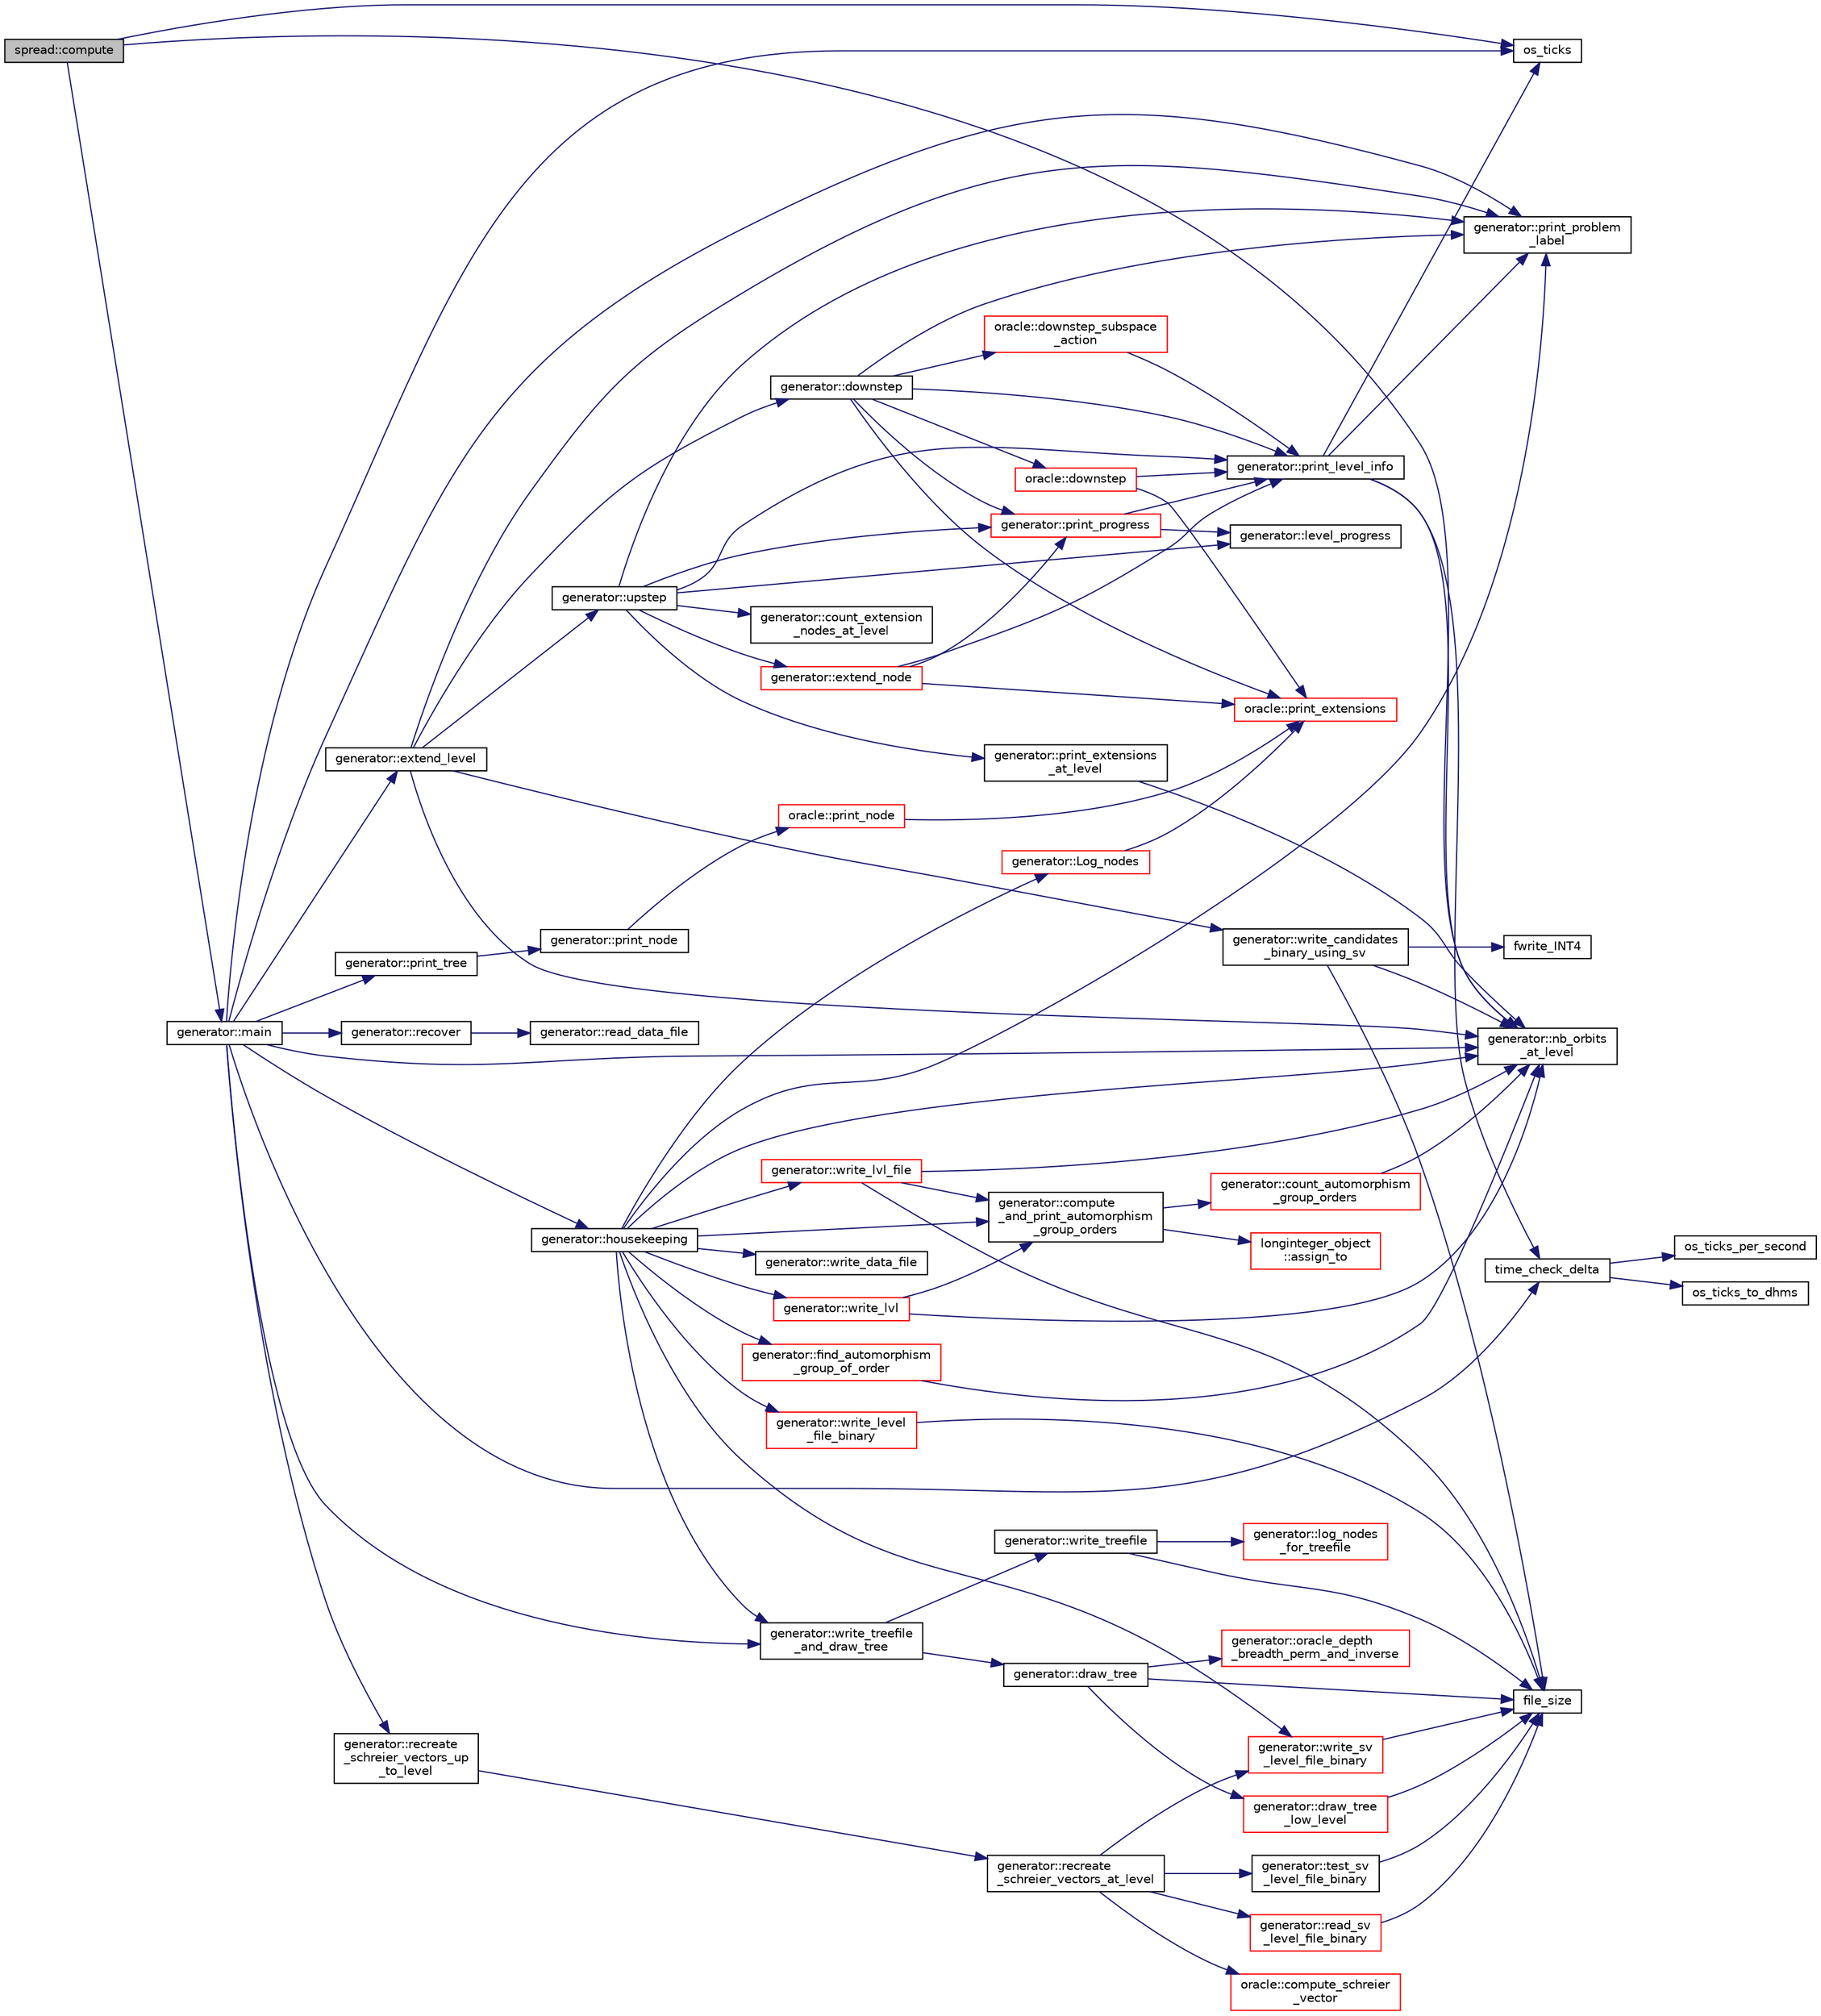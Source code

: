 digraph "spread::compute"
{
  edge [fontname="Helvetica",fontsize="10",labelfontname="Helvetica",labelfontsize="10"];
  node [fontname="Helvetica",fontsize="10",shape=record];
  rankdir="LR";
  Node132 [label="spread::compute",height=0.2,width=0.4,color="black", fillcolor="grey75", style="filled", fontcolor="black"];
  Node132 -> Node133 [color="midnightblue",fontsize="10",style="solid",fontname="Helvetica"];
  Node133 [label="os_ticks",height=0.2,width=0.4,color="black", fillcolor="white", style="filled",URL="$d5/db4/io__and__os_8h.html#a3da6d2b09e35d569adb7101dffcb5224"];
  Node132 -> Node134 [color="midnightblue",fontsize="10",style="solid",fontname="Helvetica"];
  Node134 [label="generator::main",height=0.2,width=0.4,color="black", fillcolor="white", style="filled",URL="$d7/d73/classgenerator.html#a01abff8e9f231bf0d82e2e8e0061f242"];
  Node134 -> Node135 [color="midnightblue",fontsize="10",style="solid",fontname="Helvetica"];
  Node135 [label="generator::print_problem\l_label",height=0.2,width=0.4,color="black", fillcolor="white", style="filled",URL="$d7/d73/classgenerator.html#a06d3c064ba84ebe8db3537e6273f16c3"];
  Node134 -> Node133 [color="midnightblue",fontsize="10",style="solid",fontname="Helvetica"];
  Node134 -> Node136 [color="midnightblue",fontsize="10",style="solid",fontname="Helvetica"];
  Node136 [label="time_check_delta",height=0.2,width=0.4,color="black", fillcolor="white", style="filled",URL="$d9/d60/discreta_8h.html#a89a8565e34c7dcbb97180cd6af7454a1"];
  Node136 -> Node137 [color="midnightblue",fontsize="10",style="solid",fontname="Helvetica"];
  Node137 [label="os_ticks_per_second",height=0.2,width=0.4,color="black", fillcolor="white", style="filled",URL="$d5/db4/io__and__os_8h.html#a1b35e7a094dfde9db39ae352c9c17042"];
  Node136 -> Node138 [color="midnightblue",fontsize="10",style="solid",fontname="Helvetica"];
  Node138 [label="os_ticks_to_dhms",height=0.2,width=0.4,color="black", fillcolor="white", style="filled",URL="$d5/db4/io__and__os_8h.html#a0d715587fd9b8ab4e2bc822a2be313ba"];
  Node134 -> Node139 [color="midnightblue",fontsize="10",style="solid",fontname="Helvetica"];
  Node139 [label="generator::recover",height=0.2,width=0.4,color="black", fillcolor="white", style="filled",URL="$d7/d73/classgenerator.html#a96b65270be862c206d5af97c1dde9c17"];
  Node139 -> Node140 [color="midnightblue",fontsize="10",style="solid",fontname="Helvetica"];
  Node140 [label="generator::read_data_file",height=0.2,width=0.4,color="black", fillcolor="white", style="filled",URL="$d7/d73/classgenerator.html#a6109d5e04d03f3cb8263ddfa1d8f78b2"];
  Node134 -> Node141 [color="midnightblue",fontsize="10",style="solid",fontname="Helvetica"];
  Node141 [label="generator::recreate\l_schreier_vectors_up\l_to_level",height=0.2,width=0.4,color="black", fillcolor="white", style="filled",URL="$d7/d73/classgenerator.html#a2ca7599e91bb012d41153aec95f081f7"];
  Node141 -> Node142 [color="midnightblue",fontsize="10",style="solid",fontname="Helvetica"];
  Node142 [label="generator::recreate\l_schreier_vectors_at_level",height=0.2,width=0.4,color="black", fillcolor="white", style="filled",URL="$d7/d73/classgenerator.html#a7d190e196e7c9721c4135f40f01d922f"];
  Node142 -> Node143 [color="midnightblue",fontsize="10",style="solid",fontname="Helvetica"];
  Node143 [label="generator::test_sv\l_level_file_binary",height=0.2,width=0.4,color="black", fillcolor="white", style="filled",URL="$d7/d73/classgenerator.html#a626488ba73670d1e4f163618f340a94f"];
  Node143 -> Node144 [color="midnightblue",fontsize="10",style="solid",fontname="Helvetica"];
  Node144 [label="file_size",height=0.2,width=0.4,color="black", fillcolor="white", style="filled",URL="$df/dbf/sajeeb_8_c.html#a5c37cf5785204b6e9adf647dc14d0e50"];
  Node142 -> Node145 [color="midnightblue",fontsize="10",style="solid",fontname="Helvetica"];
  Node145 [label="generator::read_sv\l_level_file_binary",height=0.2,width=0.4,color="red", fillcolor="white", style="filled",URL="$d7/d73/classgenerator.html#a8c1bb7a84af4d06942b7f94409d15f06"];
  Node145 -> Node144 [color="midnightblue",fontsize="10",style="solid",fontname="Helvetica"];
  Node142 -> Node155 [color="midnightblue",fontsize="10",style="solid",fontname="Helvetica"];
  Node155 [label="oracle::compute_schreier\l_vector",height=0.2,width=0.4,color="red", fillcolor="white", style="filled",URL="$d7/da7/classoracle.html#a1ba7d398b51ed70f89b5ea54adb7b089"];
  Node142 -> Node686 [color="midnightblue",fontsize="10",style="solid",fontname="Helvetica"];
  Node686 [label="generator::write_sv\l_level_file_binary",height=0.2,width=0.4,color="red", fillcolor="white", style="filled",URL="$d7/d73/classgenerator.html#ae182254fd2172f14e69dabfd3c63ccdf"];
  Node686 -> Node144 [color="midnightblue",fontsize="10",style="solid",fontname="Helvetica"];
  Node134 -> Node690 [color="midnightblue",fontsize="10",style="solid",fontname="Helvetica"];
  Node690 [label="generator::print_tree",height=0.2,width=0.4,color="black", fillcolor="white", style="filled",URL="$d7/d73/classgenerator.html#a4d50a3584d53209baf2bf7d7b9ba31f8"];
  Node690 -> Node691 [color="midnightblue",fontsize="10",style="solid",fontname="Helvetica"];
  Node691 [label="generator::print_node",height=0.2,width=0.4,color="black", fillcolor="white", style="filled",URL="$d7/d73/classgenerator.html#a1e3711f29fa53013750b2009e549ba49"];
  Node691 -> Node692 [color="midnightblue",fontsize="10",style="solid",fontname="Helvetica"];
  Node692 [label="oracle::print_node",height=0.2,width=0.4,color="red", fillcolor="white", style="filled",URL="$d7/da7/classoracle.html#a8df91a7021b0e44a5c535515aa9c2062"];
  Node692 -> Node698 [color="midnightblue",fontsize="10",style="solid",fontname="Helvetica"];
  Node698 [label="oracle::print_extensions",height=0.2,width=0.4,color="red", fillcolor="white", style="filled",URL="$d7/da7/classoracle.html#a6ea212ee0158a6c6146d54f79ba0e9f3"];
  Node134 -> Node704 [color="midnightblue",fontsize="10",style="solid",fontname="Helvetica"];
  Node704 [label="generator::write_treefile\l_and_draw_tree",height=0.2,width=0.4,color="black", fillcolor="white", style="filled",URL="$d7/d73/classgenerator.html#a70c78f45dba413014287e8cde2f7d6b5"];
  Node704 -> Node705 [color="midnightblue",fontsize="10",style="solid",fontname="Helvetica"];
  Node705 [label="generator::write_treefile",height=0.2,width=0.4,color="black", fillcolor="white", style="filled",URL="$d7/d73/classgenerator.html#a5c684cbe4faa75f676549200c475f5c3"];
  Node705 -> Node706 [color="midnightblue",fontsize="10",style="solid",fontname="Helvetica"];
  Node706 [label="generator::log_nodes\l_for_treefile",height=0.2,width=0.4,color="red", fillcolor="white", style="filled",URL="$d7/d73/classgenerator.html#af759fd46cd675616d4816dddf6cdcab6"];
  Node705 -> Node144 [color="midnightblue",fontsize="10",style="solid",fontname="Helvetica"];
  Node704 -> Node733 [color="midnightblue",fontsize="10",style="solid",fontname="Helvetica"];
  Node733 [label="generator::draw_tree",height=0.2,width=0.4,color="black", fillcolor="white", style="filled",URL="$d7/d73/classgenerator.html#ae3d68e3de8f4a5decdaef2d8008cd4a6"];
  Node733 -> Node144 [color="midnightblue",fontsize="10",style="solid",fontname="Helvetica"];
  Node733 -> Node734 [color="midnightblue",fontsize="10",style="solid",fontname="Helvetica"];
  Node734 [label="generator::oracle_depth\l_breadth_perm_and_inverse",height=0.2,width=0.4,color="red", fillcolor="white", style="filled",URL="$d7/d73/classgenerator.html#a74c9122858a1938da934cf16d41b37d8"];
  Node733 -> Node736 [color="midnightblue",fontsize="10",style="solid",fontname="Helvetica"];
  Node736 [label="generator::draw_tree\l_low_level",height=0.2,width=0.4,color="red", fillcolor="white", style="filled",URL="$d7/d73/classgenerator.html#a7ec4c0902ecfc19049792b60526ae446"];
  Node736 -> Node144 [color="midnightblue",fontsize="10",style="solid",fontname="Helvetica"];
  Node134 -> Node801 [color="midnightblue",fontsize="10",style="solid",fontname="Helvetica"];
  Node801 [label="generator::extend_level",height=0.2,width=0.4,color="black", fillcolor="white", style="filled",URL="$d7/d73/classgenerator.html#a91b84d80ccec0cd2136bc221c30e0f8e"];
  Node801 -> Node135 [color="midnightblue",fontsize="10",style="solid",fontname="Helvetica"];
  Node801 -> Node147 [color="midnightblue",fontsize="10",style="solid",fontname="Helvetica"];
  Node147 [label="generator::nb_orbits\l_at_level",height=0.2,width=0.4,color="black", fillcolor="white", style="filled",URL="$d7/d73/classgenerator.html#a020f3d8378448310d044a4a24fadf301"];
  Node801 -> Node802 [color="midnightblue",fontsize="10",style="solid",fontname="Helvetica"];
  Node802 [label="generator::downstep",height=0.2,width=0.4,color="black", fillcolor="white", style="filled",URL="$d7/d73/classgenerator.html#ad90bc284af0b5f5beae960a0bd7a5b43"];
  Node802 -> Node135 [color="midnightblue",fontsize="10",style="solid",fontname="Helvetica"];
  Node802 -> Node160 [color="midnightblue",fontsize="10",style="solid",fontname="Helvetica"];
  Node160 [label="generator::print_level_info",height=0.2,width=0.4,color="black", fillcolor="white", style="filled",URL="$d7/d73/classgenerator.html#aeef1b9fe6115b67be42d7cb3206fddd2"];
  Node160 -> Node133 [color="midnightblue",fontsize="10",style="solid",fontname="Helvetica"];
  Node160 -> Node136 [color="midnightblue",fontsize="10",style="solid",fontname="Helvetica"];
  Node160 -> Node135 [color="midnightblue",fontsize="10",style="solid",fontname="Helvetica"];
  Node160 -> Node147 [color="midnightblue",fontsize="10",style="solid",fontname="Helvetica"];
  Node802 -> Node803 [color="midnightblue",fontsize="10",style="solid",fontname="Helvetica"];
  Node803 [label="oracle::downstep_subspace\l_action",height=0.2,width=0.4,color="red", fillcolor="white", style="filled",URL="$d7/da7/classoracle.html#a26f568b84b1ca2c24f619278ac88c407"];
  Node803 -> Node160 [color="midnightblue",fontsize="10",style="solid",fontname="Helvetica"];
  Node802 -> Node844 [color="midnightblue",fontsize="10",style="solid",fontname="Helvetica"];
  Node844 [label="oracle::downstep",height=0.2,width=0.4,color="red", fillcolor="white", style="filled",URL="$d7/da7/classoracle.html#a4fbc6710b45e5af5c2fb5bc3aa6d3bb1"];
  Node844 -> Node160 [color="midnightblue",fontsize="10",style="solid",fontname="Helvetica"];
  Node844 -> Node698 [color="midnightblue",fontsize="10",style="solid",fontname="Helvetica"];
  Node802 -> Node698 [color="midnightblue",fontsize="10",style="solid",fontname="Helvetica"];
  Node802 -> Node857 [color="midnightblue",fontsize="10",style="solid",fontname="Helvetica"];
  Node857 [label="generator::print_progress",height=0.2,width=0.4,color="red", fillcolor="white", style="filled",URL="$d7/d73/classgenerator.html#ab1bc556218cd131c802ed1e137ccc4ae"];
  Node857 -> Node858 [color="midnightblue",fontsize="10",style="solid",fontname="Helvetica"];
  Node858 [label="generator::level_progress",height=0.2,width=0.4,color="black", fillcolor="white", style="filled",URL="$d7/d73/classgenerator.html#a8e49be9e3025fd11427847e34c77024a"];
  Node857 -> Node160 [color="midnightblue",fontsize="10",style="solid",fontname="Helvetica"];
  Node801 -> Node860 [color="midnightblue",fontsize="10",style="solid",fontname="Helvetica"];
  Node860 [label="generator::write_candidates\l_binary_using_sv",height=0.2,width=0.4,color="black", fillcolor="white", style="filled",URL="$d7/d73/classgenerator.html#aef2d3e1048ee00437c56b95685aaff88"];
  Node860 -> Node147 [color="midnightblue",fontsize="10",style="solid",fontname="Helvetica"];
  Node860 -> Node688 [color="midnightblue",fontsize="10",style="solid",fontname="Helvetica"];
  Node688 [label="fwrite_INT4",height=0.2,width=0.4,color="black", fillcolor="white", style="filled",URL="$df/dbf/sajeeb_8_c.html#a2e1091b3187c01029a1a1453ce9e8639"];
  Node860 -> Node144 [color="midnightblue",fontsize="10",style="solid",fontname="Helvetica"];
  Node801 -> Node861 [color="midnightblue",fontsize="10",style="solid",fontname="Helvetica"];
  Node861 [label="generator::upstep",height=0.2,width=0.4,color="black", fillcolor="white", style="filled",URL="$d7/d73/classgenerator.html#ae0f2cebdabc821837f633656d7b0fdfe"];
  Node861 -> Node135 [color="midnightblue",fontsize="10",style="solid",fontname="Helvetica"];
  Node861 -> Node862 [color="midnightblue",fontsize="10",style="solid",fontname="Helvetica"];
  Node862 [label="generator::count_extension\l_nodes_at_level",height=0.2,width=0.4,color="black", fillcolor="white", style="filled",URL="$d7/d73/classgenerator.html#a51ae16bc53402495663479269fc0bee0"];
  Node861 -> Node160 [color="midnightblue",fontsize="10",style="solid",fontname="Helvetica"];
  Node861 -> Node863 [color="midnightblue",fontsize="10",style="solid",fontname="Helvetica"];
  Node863 [label="generator::print_extensions\l_at_level",height=0.2,width=0.4,color="black", fillcolor="white", style="filled",URL="$d7/d73/classgenerator.html#a9b6e2f8eb66092c233cffb0b08a2d7ba"];
  Node863 -> Node147 [color="midnightblue",fontsize="10",style="solid",fontname="Helvetica"];
  Node861 -> Node864 [color="midnightblue",fontsize="10",style="solid",fontname="Helvetica"];
  Node864 [label="generator::extend_node",height=0.2,width=0.4,color="red", fillcolor="white", style="filled",URL="$d7/d73/classgenerator.html#ac71fa071cf218f54cdd9306a541744ae"];
  Node864 -> Node160 [color="midnightblue",fontsize="10",style="solid",fontname="Helvetica"];
  Node864 -> Node698 [color="midnightblue",fontsize="10",style="solid",fontname="Helvetica"];
  Node864 -> Node857 [color="midnightblue",fontsize="10",style="solid",fontname="Helvetica"];
  Node861 -> Node858 [color="midnightblue",fontsize="10",style="solid",fontname="Helvetica"];
  Node861 -> Node857 [color="midnightblue",fontsize="10",style="solid",fontname="Helvetica"];
  Node134 -> Node958 [color="midnightblue",fontsize="10",style="solid",fontname="Helvetica"];
  Node958 [label="generator::housekeeping",height=0.2,width=0.4,color="black", fillcolor="white", style="filled",URL="$d7/d73/classgenerator.html#aaf2bd92e8f74eb9fbc3244a6dde6f78c"];
  Node958 -> Node147 [color="midnightblue",fontsize="10",style="solid",fontname="Helvetica"];
  Node958 -> Node135 [color="midnightblue",fontsize="10",style="solid",fontname="Helvetica"];
  Node958 -> Node959 [color="midnightblue",fontsize="10",style="solid",fontname="Helvetica"];
  Node959 [label="generator::compute\l_and_print_automorphism\l_group_orders",height=0.2,width=0.4,color="black", fillcolor="white", style="filled",URL="$d7/d73/classgenerator.html#a97568500aaf76ce2d931cef80a25ee57"];
  Node959 -> Node960 [color="midnightblue",fontsize="10",style="solid",fontname="Helvetica"];
  Node960 [label="generator::count_automorphism\l_group_orders",height=0.2,width=0.4,color="red", fillcolor="white", style="filled",URL="$d7/d73/classgenerator.html#a24c0a9c37f0b2f68c29a9981edce482c"];
  Node960 -> Node147 [color="midnightblue",fontsize="10",style="solid",fontname="Helvetica"];
  Node959 -> Node963 [color="midnightblue",fontsize="10",style="solid",fontname="Helvetica"];
  Node963 [label="longinteger_object\l::assign_to",height=0.2,width=0.4,color="red", fillcolor="white", style="filled",URL="$dd/d7e/classlonginteger__object.html#a891b9d0947bfce181245ab5cffe9482a"];
  Node958 -> Node964 [color="midnightblue",fontsize="10",style="solid",fontname="Helvetica"];
  Node964 [label="generator::find_automorphism\l_group_of_order",height=0.2,width=0.4,color="red", fillcolor="white", style="filled",URL="$d7/d73/classgenerator.html#a0e1112dc17485a838afe04b4d011a0df"];
  Node964 -> Node147 [color="midnightblue",fontsize="10",style="solid",fontname="Helvetica"];
  Node958 -> Node969 [color="midnightblue",fontsize="10",style="solid",fontname="Helvetica"];
  Node969 [label="generator::write_lvl",height=0.2,width=0.4,color="red", fillcolor="white", style="filled",URL="$d7/d73/classgenerator.html#a4427cbf38ba677033cea15f1ca62cce0"];
  Node969 -> Node147 [color="midnightblue",fontsize="10",style="solid",fontname="Helvetica"];
  Node969 -> Node959 [color="midnightblue",fontsize="10",style="solid",fontname="Helvetica"];
  Node958 -> Node970 [color="midnightblue",fontsize="10",style="solid",fontname="Helvetica"];
  Node970 [label="generator::write_level\l_file_binary",height=0.2,width=0.4,color="red", fillcolor="white", style="filled",URL="$d7/d73/classgenerator.html#a68629f7faf4c4931f397761f1fdb1463"];
  Node970 -> Node144 [color="midnightblue",fontsize="10",style="solid",fontname="Helvetica"];
  Node958 -> Node686 [color="midnightblue",fontsize="10",style="solid",fontname="Helvetica"];
  Node958 -> Node973 [color="midnightblue",fontsize="10",style="solid",fontname="Helvetica"];
  Node973 [label="generator::write_lvl_file",height=0.2,width=0.4,color="red", fillcolor="white", style="filled",URL="$d7/d73/classgenerator.html#a3d343cf5a5831b03d1bda3d89b1dd935"];
  Node973 -> Node147 [color="midnightblue",fontsize="10",style="solid",fontname="Helvetica"];
  Node973 -> Node959 [color="midnightblue",fontsize="10",style="solid",fontname="Helvetica"];
  Node973 -> Node144 [color="midnightblue",fontsize="10",style="solid",fontname="Helvetica"];
  Node958 -> Node974 [color="midnightblue",fontsize="10",style="solid",fontname="Helvetica"];
  Node974 [label="generator::write_data_file",height=0.2,width=0.4,color="black", fillcolor="white", style="filled",URL="$d7/d73/classgenerator.html#aa25b0081c8700b91500fd47e0424f4cb"];
  Node958 -> Node975 [color="midnightblue",fontsize="10",style="solid",fontname="Helvetica"];
  Node975 [label="generator::Log_nodes",height=0.2,width=0.4,color="red", fillcolor="white", style="filled",URL="$d7/d73/classgenerator.html#ae9af20d24cee32bf11fe6cb9f9d8cfdf"];
  Node975 -> Node698 [color="midnightblue",fontsize="10",style="solid",fontname="Helvetica"];
  Node958 -> Node704 [color="midnightblue",fontsize="10",style="solid",fontname="Helvetica"];
  Node134 -> Node147 [color="midnightblue",fontsize="10",style="solid",fontname="Helvetica"];
  Node132 -> Node147 [color="midnightblue",fontsize="10",style="solid",fontname="Helvetica"];
}
